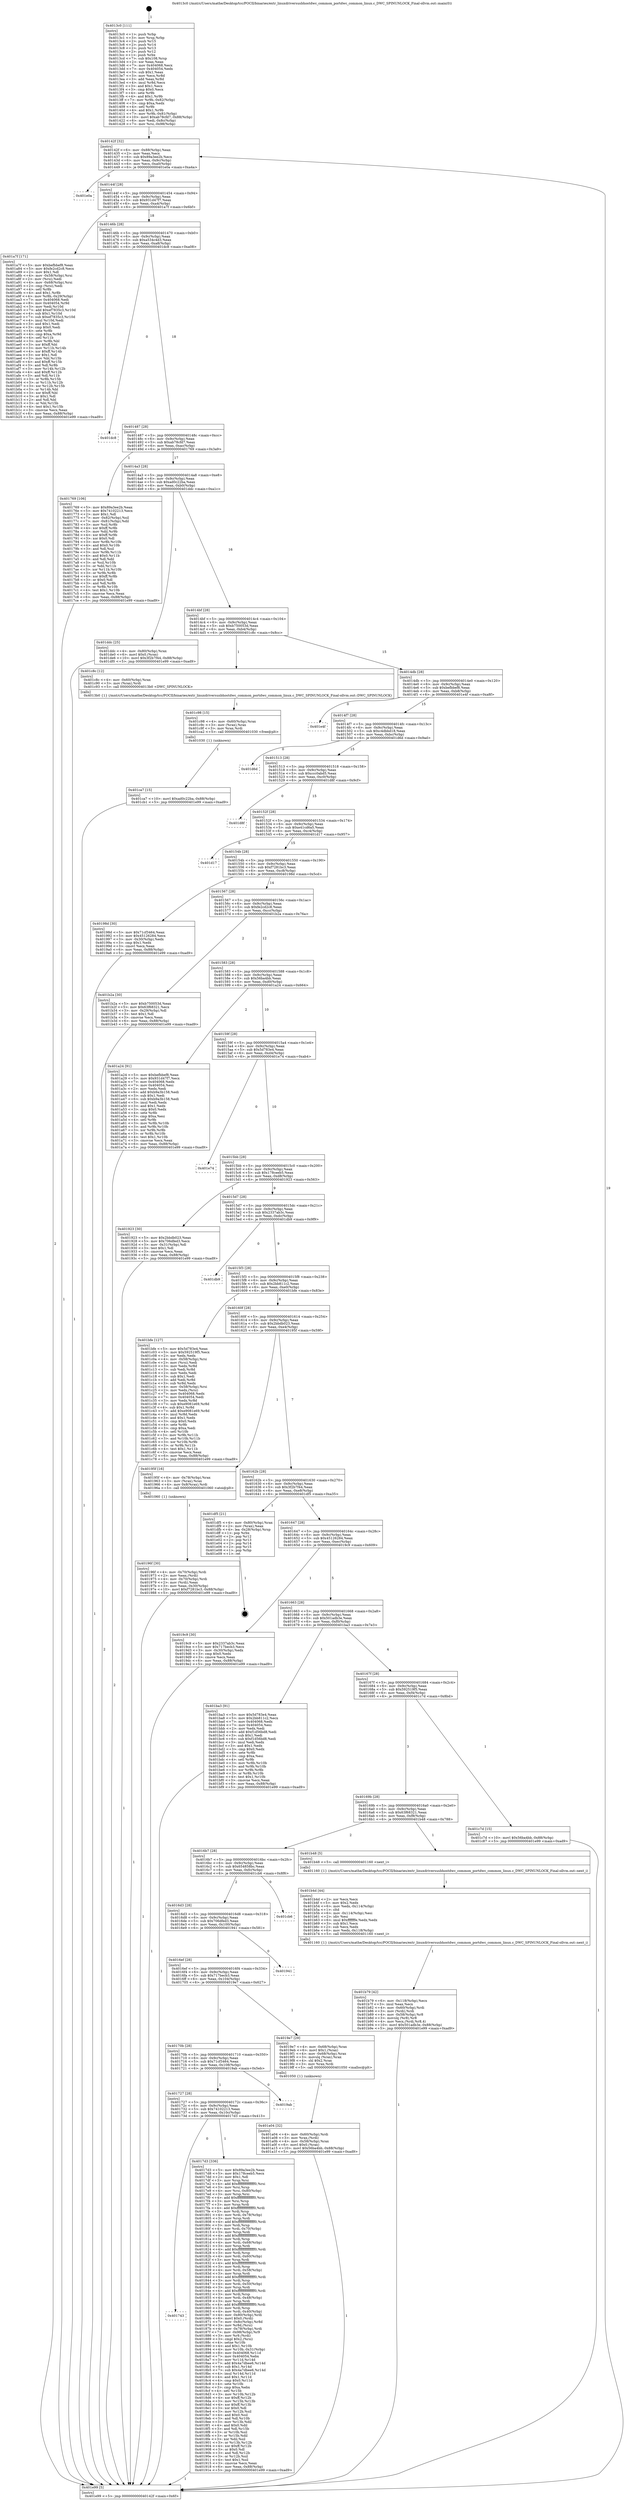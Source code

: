 digraph "0x4013c0" {
  label = "0x4013c0 (/mnt/c/Users/mathe/Desktop/tcc/POCII/binaries/extr_linuxdriversusbhostdwc_common_portdwc_common_linux.c_DWC_SPINUNLOCK_Final-ollvm.out::main(0))"
  labelloc = "t"
  node[shape=record]

  Entry [label="",width=0.3,height=0.3,shape=circle,fillcolor=black,style=filled]
  "0x40142f" [label="{
     0x40142f [32]\l
     | [instrs]\l
     &nbsp;&nbsp;0x40142f \<+6\>: mov -0x88(%rbp),%eax\l
     &nbsp;&nbsp;0x401435 \<+2\>: mov %eax,%ecx\l
     &nbsp;&nbsp;0x401437 \<+6\>: sub $0x89a3ee2b,%ecx\l
     &nbsp;&nbsp;0x40143d \<+6\>: mov %eax,-0x9c(%rbp)\l
     &nbsp;&nbsp;0x401443 \<+6\>: mov %ecx,-0xa0(%rbp)\l
     &nbsp;&nbsp;0x401449 \<+6\>: je 0000000000401e0a \<main+0xa4a\>\l
  }"]
  "0x401e0a" [label="{
     0x401e0a\l
  }", style=dashed]
  "0x40144f" [label="{
     0x40144f [28]\l
     | [instrs]\l
     &nbsp;&nbsp;0x40144f \<+5\>: jmp 0000000000401454 \<main+0x94\>\l
     &nbsp;&nbsp;0x401454 \<+6\>: mov -0x9c(%rbp),%eax\l
     &nbsp;&nbsp;0x40145a \<+5\>: sub $0x931d47f7,%eax\l
     &nbsp;&nbsp;0x40145f \<+6\>: mov %eax,-0xa4(%rbp)\l
     &nbsp;&nbsp;0x401465 \<+6\>: je 0000000000401a7f \<main+0x6bf\>\l
  }"]
  Exit [label="",width=0.3,height=0.3,shape=circle,fillcolor=black,style=filled,peripheries=2]
  "0x401a7f" [label="{
     0x401a7f [171]\l
     | [instrs]\l
     &nbsp;&nbsp;0x401a7f \<+5\>: mov $0xbefbbef8,%eax\l
     &nbsp;&nbsp;0x401a84 \<+5\>: mov $0xfe2cd2c8,%ecx\l
     &nbsp;&nbsp;0x401a89 \<+2\>: mov $0x1,%dl\l
     &nbsp;&nbsp;0x401a8b \<+4\>: mov -0x58(%rbp),%rsi\l
     &nbsp;&nbsp;0x401a8f \<+2\>: mov (%rsi),%edi\l
     &nbsp;&nbsp;0x401a91 \<+4\>: mov -0x68(%rbp),%rsi\l
     &nbsp;&nbsp;0x401a95 \<+2\>: cmp (%rsi),%edi\l
     &nbsp;&nbsp;0x401a97 \<+4\>: setl %r8b\l
     &nbsp;&nbsp;0x401a9b \<+4\>: and $0x1,%r8b\l
     &nbsp;&nbsp;0x401a9f \<+4\>: mov %r8b,-0x29(%rbp)\l
     &nbsp;&nbsp;0x401aa3 \<+7\>: mov 0x404068,%edi\l
     &nbsp;&nbsp;0x401aaa \<+8\>: mov 0x404054,%r9d\l
     &nbsp;&nbsp;0x401ab2 \<+3\>: mov %edi,%r10d\l
     &nbsp;&nbsp;0x401ab5 \<+7\>: add $0xef7835c3,%r10d\l
     &nbsp;&nbsp;0x401abc \<+4\>: sub $0x1,%r10d\l
     &nbsp;&nbsp;0x401ac0 \<+7\>: sub $0xef7835c3,%r10d\l
     &nbsp;&nbsp;0x401ac7 \<+4\>: imul %r10d,%edi\l
     &nbsp;&nbsp;0x401acb \<+3\>: and $0x1,%edi\l
     &nbsp;&nbsp;0x401ace \<+3\>: cmp $0x0,%edi\l
     &nbsp;&nbsp;0x401ad1 \<+4\>: sete %r8b\l
     &nbsp;&nbsp;0x401ad5 \<+4\>: cmp $0xa,%r9d\l
     &nbsp;&nbsp;0x401ad9 \<+4\>: setl %r11b\l
     &nbsp;&nbsp;0x401add \<+3\>: mov %r8b,%bl\l
     &nbsp;&nbsp;0x401ae0 \<+3\>: xor $0xff,%bl\l
     &nbsp;&nbsp;0x401ae3 \<+3\>: mov %r11b,%r14b\l
     &nbsp;&nbsp;0x401ae6 \<+4\>: xor $0xff,%r14b\l
     &nbsp;&nbsp;0x401aea \<+3\>: xor $0x1,%dl\l
     &nbsp;&nbsp;0x401aed \<+3\>: mov %bl,%r15b\l
     &nbsp;&nbsp;0x401af0 \<+4\>: and $0xff,%r15b\l
     &nbsp;&nbsp;0x401af4 \<+3\>: and %dl,%r8b\l
     &nbsp;&nbsp;0x401af7 \<+3\>: mov %r14b,%r12b\l
     &nbsp;&nbsp;0x401afa \<+4\>: and $0xff,%r12b\l
     &nbsp;&nbsp;0x401afe \<+3\>: and %dl,%r11b\l
     &nbsp;&nbsp;0x401b01 \<+3\>: or %r8b,%r15b\l
     &nbsp;&nbsp;0x401b04 \<+3\>: or %r11b,%r12b\l
     &nbsp;&nbsp;0x401b07 \<+3\>: xor %r12b,%r15b\l
     &nbsp;&nbsp;0x401b0a \<+3\>: or %r14b,%bl\l
     &nbsp;&nbsp;0x401b0d \<+3\>: xor $0xff,%bl\l
     &nbsp;&nbsp;0x401b10 \<+3\>: or $0x1,%dl\l
     &nbsp;&nbsp;0x401b13 \<+2\>: and %dl,%bl\l
     &nbsp;&nbsp;0x401b15 \<+3\>: or %bl,%r15b\l
     &nbsp;&nbsp;0x401b18 \<+4\>: test $0x1,%r15b\l
     &nbsp;&nbsp;0x401b1c \<+3\>: cmovne %ecx,%eax\l
     &nbsp;&nbsp;0x401b1f \<+6\>: mov %eax,-0x88(%rbp)\l
     &nbsp;&nbsp;0x401b25 \<+5\>: jmp 0000000000401e99 \<main+0xad9\>\l
  }"]
  "0x40146b" [label="{
     0x40146b [28]\l
     | [instrs]\l
     &nbsp;&nbsp;0x40146b \<+5\>: jmp 0000000000401470 \<main+0xb0\>\l
     &nbsp;&nbsp;0x401470 \<+6\>: mov -0x9c(%rbp),%eax\l
     &nbsp;&nbsp;0x401476 \<+5\>: sub $0xa534c4d3,%eax\l
     &nbsp;&nbsp;0x40147b \<+6\>: mov %eax,-0xa8(%rbp)\l
     &nbsp;&nbsp;0x401481 \<+6\>: je 0000000000401dc8 \<main+0xa08\>\l
  }"]
  "0x401ca7" [label="{
     0x401ca7 [15]\l
     | [instrs]\l
     &nbsp;&nbsp;0x401ca7 \<+10\>: movl $0xad0c22ba,-0x88(%rbp)\l
     &nbsp;&nbsp;0x401cb1 \<+5\>: jmp 0000000000401e99 \<main+0xad9\>\l
  }"]
  "0x401dc8" [label="{
     0x401dc8\l
  }", style=dashed]
  "0x401487" [label="{
     0x401487 [28]\l
     | [instrs]\l
     &nbsp;&nbsp;0x401487 \<+5\>: jmp 000000000040148c \<main+0xcc\>\l
     &nbsp;&nbsp;0x40148c \<+6\>: mov -0x9c(%rbp),%eax\l
     &nbsp;&nbsp;0x401492 \<+5\>: sub $0xab78cfd7,%eax\l
     &nbsp;&nbsp;0x401497 \<+6\>: mov %eax,-0xac(%rbp)\l
     &nbsp;&nbsp;0x40149d \<+6\>: je 0000000000401769 \<main+0x3a9\>\l
  }"]
  "0x401c98" [label="{
     0x401c98 [15]\l
     | [instrs]\l
     &nbsp;&nbsp;0x401c98 \<+4\>: mov -0x60(%rbp),%rax\l
     &nbsp;&nbsp;0x401c9c \<+3\>: mov (%rax),%rax\l
     &nbsp;&nbsp;0x401c9f \<+3\>: mov %rax,%rdi\l
     &nbsp;&nbsp;0x401ca2 \<+5\>: call 0000000000401030 \<free@plt\>\l
     | [calls]\l
     &nbsp;&nbsp;0x401030 \{1\} (unknown)\l
  }"]
  "0x401769" [label="{
     0x401769 [106]\l
     | [instrs]\l
     &nbsp;&nbsp;0x401769 \<+5\>: mov $0x89a3ee2b,%eax\l
     &nbsp;&nbsp;0x40176e \<+5\>: mov $0x74102213,%ecx\l
     &nbsp;&nbsp;0x401773 \<+2\>: mov $0x1,%dl\l
     &nbsp;&nbsp;0x401775 \<+7\>: mov -0x82(%rbp),%sil\l
     &nbsp;&nbsp;0x40177c \<+7\>: mov -0x81(%rbp),%dil\l
     &nbsp;&nbsp;0x401783 \<+3\>: mov %sil,%r8b\l
     &nbsp;&nbsp;0x401786 \<+4\>: xor $0xff,%r8b\l
     &nbsp;&nbsp;0x40178a \<+3\>: mov %dil,%r9b\l
     &nbsp;&nbsp;0x40178d \<+4\>: xor $0xff,%r9b\l
     &nbsp;&nbsp;0x401791 \<+3\>: xor $0x0,%dl\l
     &nbsp;&nbsp;0x401794 \<+3\>: mov %r8b,%r10b\l
     &nbsp;&nbsp;0x401797 \<+4\>: and $0x0,%r10b\l
     &nbsp;&nbsp;0x40179b \<+3\>: and %dl,%sil\l
     &nbsp;&nbsp;0x40179e \<+3\>: mov %r9b,%r11b\l
     &nbsp;&nbsp;0x4017a1 \<+4\>: and $0x0,%r11b\l
     &nbsp;&nbsp;0x4017a5 \<+3\>: and %dl,%dil\l
     &nbsp;&nbsp;0x4017a8 \<+3\>: or %sil,%r10b\l
     &nbsp;&nbsp;0x4017ab \<+3\>: or %dil,%r11b\l
     &nbsp;&nbsp;0x4017ae \<+3\>: xor %r11b,%r10b\l
     &nbsp;&nbsp;0x4017b1 \<+3\>: or %r9b,%r8b\l
     &nbsp;&nbsp;0x4017b4 \<+4\>: xor $0xff,%r8b\l
     &nbsp;&nbsp;0x4017b8 \<+3\>: or $0x0,%dl\l
     &nbsp;&nbsp;0x4017bb \<+3\>: and %dl,%r8b\l
     &nbsp;&nbsp;0x4017be \<+3\>: or %r8b,%r10b\l
     &nbsp;&nbsp;0x4017c1 \<+4\>: test $0x1,%r10b\l
     &nbsp;&nbsp;0x4017c5 \<+3\>: cmovne %ecx,%eax\l
     &nbsp;&nbsp;0x4017c8 \<+6\>: mov %eax,-0x88(%rbp)\l
     &nbsp;&nbsp;0x4017ce \<+5\>: jmp 0000000000401e99 \<main+0xad9\>\l
  }"]
  "0x4014a3" [label="{
     0x4014a3 [28]\l
     | [instrs]\l
     &nbsp;&nbsp;0x4014a3 \<+5\>: jmp 00000000004014a8 \<main+0xe8\>\l
     &nbsp;&nbsp;0x4014a8 \<+6\>: mov -0x9c(%rbp),%eax\l
     &nbsp;&nbsp;0x4014ae \<+5\>: sub $0xad0c22ba,%eax\l
     &nbsp;&nbsp;0x4014b3 \<+6\>: mov %eax,-0xb0(%rbp)\l
     &nbsp;&nbsp;0x4014b9 \<+6\>: je 0000000000401ddc \<main+0xa1c\>\l
  }"]
  "0x401e99" [label="{
     0x401e99 [5]\l
     | [instrs]\l
     &nbsp;&nbsp;0x401e99 \<+5\>: jmp 000000000040142f \<main+0x6f\>\l
  }"]
  "0x4013c0" [label="{
     0x4013c0 [111]\l
     | [instrs]\l
     &nbsp;&nbsp;0x4013c0 \<+1\>: push %rbp\l
     &nbsp;&nbsp;0x4013c1 \<+3\>: mov %rsp,%rbp\l
     &nbsp;&nbsp;0x4013c4 \<+2\>: push %r15\l
     &nbsp;&nbsp;0x4013c6 \<+2\>: push %r14\l
     &nbsp;&nbsp;0x4013c8 \<+2\>: push %r13\l
     &nbsp;&nbsp;0x4013ca \<+2\>: push %r12\l
     &nbsp;&nbsp;0x4013cc \<+1\>: push %rbx\l
     &nbsp;&nbsp;0x4013cd \<+7\>: sub $0x108,%rsp\l
     &nbsp;&nbsp;0x4013d4 \<+2\>: xor %eax,%eax\l
     &nbsp;&nbsp;0x4013d6 \<+7\>: mov 0x404068,%ecx\l
     &nbsp;&nbsp;0x4013dd \<+7\>: mov 0x404054,%edx\l
     &nbsp;&nbsp;0x4013e4 \<+3\>: sub $0x1,%eax\l
     &nbsp;&nbsp;0x4013e7 \<+3\>: mov %ecx,%r8d\l
     &nbsp;&nbsp;0x4013ea \<+3\>: add %eax,%r8d\l
     &nbsp;&nbsp;0x4013ed \<+4\>: imul %r8d,%ecx\l
     &nbsp;&nbsp;0x4013f1 \<+3\>: and $0x1,%ecx\l
     &nbsp;&nbsp;0x4013f4 \<+3\>: cmp $0x0,%ecx\l
     &nbsp;&nbsp;0x4013f7 \<+4\>: sete %r9b\l
     &nbsp;&nbsp;0x4013fb \<+4\>: and $0x1,%r9b\l
     &nbsp;&nbsp;0x4013ff \<+7\>: mov %r9b,-0x82(%rbp)\l
     &nbsp;&nbsp;0x401406 \<+3\>: cmp $0xa,%edx\l
     &nbsp;&nbsp;0x401409 \<+4\>: setl %r9b\l
     &nbsp;&nbsp;0x40140d \<+4\>: and $0x1,%r9b\l
     &nbsp;&nbsp;0x401411 \<+7\>: mov %r9b,-0x81(%rbp)\l
     &nbsp;&nbsp;0x401418 \<+10\>: movl $0xab78cfd7,-0x88(%rbp)\l
     &nbsp;&nbsp;0x401422 \<+6\>: mov %edi,-0x8c(%rbp)\l
     &nbsp;&nbsp;0x401428 \<+7\>: mov %rsi,-0x98(%rbp)\l
  }"]
  "0x401b79" [label="{
     0x401b79 [42]\l
     | [instrs]\l
     &nbsp;&nbsp;0x401b79 \<+6\>: mov -0x118(%rbp),%ecx\l
     &nbsp;&nbsp;0x401b7f \<+3\>: imul %eax,%ecx\l
     &nbsp;&nbsp;0x401b82 \<+4\>: mov -0x60(%rbp),%rdi\l
     &nbsp;&nbsp;0x401b86 \<+3\>: mov (%rdi),%rdi\l
     &nbsp;&nbsp;0x401b89 \<+4\>: mov -0x58(%rbp),%r8\l
     &nbsp;&nbsp;0x401b8d \<+3\>: movslq (%r8),%r8\l
     &nbsp;&nbsp;0x401b90 \<+4\>: mov %ecx,(%rdi,%r8,4)\l
     &nbsp;&nbsp;0x401b94 \<+10\>: movl $0x501adb3e,-0x88(%rbp)\l
     &nbsp;&nbsp;0x401b9e \<+5\>: jmp 0000000000401e99 \<main+0xad9\>\l
  }"]
  "0x401ddc" [label="{
     0x401ddc [25]\l
     | [instrs]\l
     &nbsp;&nbsp;0x401ddc \<+4\>: mov -0x80(%rbp),%rax\l
     &nbsp;&nbsp;0x401de0 \<+6\>: movl $0x0,(%rax)\l
     &nbsp;&nbsp;0x401de6 \<+10\>: movl $0x3f2b7f44,-0x88(%rbp)\l
     &nbsp;&nbsp;0x401df0 \<+5\>: jmp 0000000000401e99 \<main+0xad9\>\l
  }"]
  "0x4014bf" [label="{
     0x4014bf [28]\l
     | [instrs]\l
     &nbsp;&nbsp;0x4014bf \<+5\>: jmp 00000000004014c4 \<main+0x104\>\l
     &nbsp;&nbsp;0x4014c4 \<+6\>: mov -0x9c(%rbp),%eax\l
     &nbsp;&nbsp;0x4014ca \<+5\>: sub $0xb750053d,%eax\l
     &nbsp;&nbsp;0x4014cf \<+6\>: mov %eax,-0xb4(%rbp)\l
     &nbsp;&nbsp;0x4014d5 \<+6\>: je 0000000000401c8c \<main+0x8cc\>\l
  }"]
  "0x401b4d" [label="{
     0x401b4d [44]\l
     | [instrs]\l
     &nbsp;&nbsp;0x401b4d \<+2\>: xor %ecx,%ecx\l
     &nbsp;&nbsp;0x401b4f \<+5\>: mov $0x2,%edx\l
     &nbsp;&nbsp;0x401b54 \<+6\>: mov %edx,-0x114(%rbp)\l
     &nbsp;&nbsp;0x401b5a \<+1\>: cltd\l
     &nbsp;&nbsp;0x401b5b \<+6\>: mov -0x114(%rbp),%esi\l
     &nbsp;&nbsp;0x401b61 \<+2\>: idiv %esi\l
     &nbsp;&nbsp;0x401b63 \<+6\>: imul $0xfffffffe,%edx,%edx\l
     &nbsp;&nbsp;0x401b69 \<+3\>: sub $0x1,%ecx\l
     &nbsp;&nbsp;0x401b6c \<+2\>: sub %ecx,%edx\l
     &nbsp;&nbsp;0x401b6e \<+6\>: mov %edx,-0x118(%rbp)\l
     &nbsp;&nbsp;0x401b74 \<+5\>: call 0000000000401160 \<next_i\>\l
     | [calls]\l
     &nbsp;&nbsp;0x401160 \{1\} (/mnt/c/Users/mathe/Desktop/tcc/POCII/binaries/extr_linuxdriversusbhostdwc_common_portdwc_common_linux.c_DWC_SPINUNLOCK_Final-ollvm.out::next_i)\l
  }"]
  "0x401c8c" [label="{
     0x401c8c [12]\l
     | [instrs]\l
     &nbsp;&nbsp;0x401c8c \<+4\>: mov -0x60(%rbp),%rax\l
     &nbsp;&nbsp;0x401c90 \<+3\>: mov (%rax),%rdi\l
     &nbsp;&nbsp;0x401c93 \<+5\>: call 00000000004013b0 \<DWC_SPINUNLOCK\>\l
     | [calls]\l
     &nbsp;&nbsp;0x4013b0 \{1\} (/mnt/c/Users/mathe/Desktop/tcc/POCII/binaries/extr_linuxdriversusbhostdwc_common_portdwc_common_linux.c_DWC_SPINUNLOCK_Final-ollvm.out::DWC_SPINUNLOCK)\l
  }"]
  "0x4014db" [label="{
     0x4014db [28]\l
     | [instrs]\l
     &nbsp;&nbsp;0x4014db \<+5\>: jmp 00000000004014e0 \<main+0x120\>\l
     &nbsp;&nbsp;0x4014e0 \<+6\>: mov -0x9c(%rbp),%eax\l
     &nbsp;&nbsp;0x4014e6 \<+5\>: sub $0xbefbbef8,%eax\l
     &nbsp;&nbsp;0x4014eb \<+6\>: mov %eax,-0xb8(%rbp)\l
     &nbsp;&nbsp;0x4014f1 \<+6\>: je 0000000000401e4f \<main+0xa8f\>\l
  }"]
  "0x401a04" [label="{
     0x401a04 [32]\l
     | [instrs]\l
     &nbsp;&nbsp;0x401a04 \<+4\>: mov -0x60(%rbp),%rdi\l
     &nbsp;&nbsp;0x401a08 \<+3\>: mov %rax,(%rdi)\l
     &nbsp;&nbsp;0x401a0b \<+4\>: mov -0x58(%rbp),%rax\l
     &nbsp;&nbsp;0x401a0f \<+6\>: movl $0x0,(%rax)\l
     &nbsp;&nbsp;0x401a15 \<+10\>: movl $0x56ba4bb,-0x88(%rbp)\l
     &nbsp;&nbsp;0x401a1f \<+5\>: jmp 0000000000401e99 \<main+0xad9\>\l
  }"]
  "0x401e4f" [label="{
     0x401e4f\l
  }", style=dashed]
  "0x4014f7" [label="{
     0x4014f7 [28]\l
     | [instrs]\l
     &nbsp;&nbsp;0x4014f7 \<+5\>: jmp 00000000004014fc \<main+0x13c\>\l
     &nbsp;&nbsp;0x4014fc \<+6\>: mov -0x9c(%rbp),%eax\l
     &nbsp;&nbsp;0x401502 \<+5\>: sub $0xc4dbbd18,%eax\l
     &nbsp;&nbsp;0x401507 \<+6\>: mov %eax,-0xbc(%rbp)\l
     &nbsp;&nbsp;0x40150d \<+6\>: je 0000000000401d6d \<main+0x9ad\>\l
  }"]
  "0x40196f" [label="{
     0x40196f [30]\l
     | [instrs]\l
     &nbsp;&nbsp;0x40196f \<+4\>: mov -0x70(%rbp),%rdi\l
     &nbsp;&nbsp;0x401973 \<+2\>: mov %eax,(%rdi)\l
     &nbsp;&nbsp;0x401975 \<+4\>: mov -0x70(%rbp),%rdi\l
     &nbsp;&nbsp;0x401979 \<+2\>: mov (%rdi),%eax\l
     &nbsp;&nbsp;0x40197b \<+3\>: mov %eax,-0x30(%rbp)\l
     &nbsp;&nbsp;0x40197e \<+10\>: movl $0xf7281bc3,-0x88(%rbp)\l
     &nbsp;&nbsp;0x401988 \<+5\>: jmp 0000000000401e99 \<main+0xad9\>\l
  }"]
  "0x401d6d" [label="{
     0x401d6d\l
  }", style=dashed]
  "0x401513" [label="{
     0x401513 [28]\l
     | [instrs]\l
     &nbsp;&nbsp;0x401513 \<+5\>: jmp 0000000000401518 \<main+0x158\>\l
     &nbsp;&nbsp;0x401518 \<+6\>: mov -0x9c(%rbp),%eax\l
     &nbsp;&nbsp;0x40151e \<+5\>: sub $0xccc0abd5,%eax\l
     &nbsp;&nbsp;0x401523 \<+6\>: mov %eax,-0xc0(%rbp)\l
     &nbsp;&nbsp;0x401529 \<+6\>: je 0000000000401d8f \<main+0x9cf\>\l
  }"]
  "0x401743" [label="{
     0x401743\l
  }", style=dashed]
  "0x401d8f" [label="{
     0x401d8f\l
  }", style=dashed]
  "0x40152f" [label="{
     0x40152f [28]\l
     | [instrs]\l
     &nbsp;&nbsp;0x40152f \<+5\>: jmp 0000000000401534 \<main+0x174\>\l
     &nbsp;&nbsp;0x401534 \<+6\>: mov -0x9c(%rbp),%eax\l
     &nbsp;&nbsp;0x40153a \<+5\>: sub $0xe41cd6a5,%eax\l
     &nbsp;&nbsp;0x40153f \<+6\>: mov %eax,-0xc4(%rbp)\l
     &nbsp;&nbsp;0x401545 \<+6\>: je 0000000000401d17 \<main+0x957\>\l
  }"]
  "0x4017d3" [label="{
     0x4017d3 [336]\l
     | [instrs]\l
     &nbsp;&nbsp;0x4017d3 \<+5\>: mov $0x89a3ee2b,%eax\l
     &nbsp;&nbsp;0x4017d8 \<+5\>: mov $0x178ceeb5,%ecx\l
     &nbsp;&nbsp;0x4017dd \<+2\>: mov $0x1,%dl\l
     &nbsp;&nbsp;0x4017df \<+3\>: mov %rsp,%rsi\l
     &nbsp;&nbsp;0x4017e2 \<+4\>: add $0xfffffffffffffff0,%rsi\l
     &nbsp;&nbsp;0x4017e6 \<+3\>: mov %rsi,%rsp\l
     &nbsp;&nbsp;0x4017e9 \<+4\>: mov %rsi,-0x80(%rbp)\l
     &nbsp;&nbsp;0x4017ed \<+3\>: mov %rsp,%rsi\l
     &nbsp;&nbsp;0x4017f0 \<+4\>: add $0xfffffffffffffff0,%rsi\l
     &nbsp;&nbsp;0x4017f4 \<+3\>: mov %rsi,%rsp\l
     &nbsp;&nbsp;0x4017f7 \<+3\>: mov %rsp,%rdi\l
     &nbsp;&nbsp;0x4017fa \<+4\>: add $0xfffffffffffffff0,%rdi\l
     &nbsp;&nbsp;0x4017fe \<+3\>: mov %rdi,%rsp\l
     &nbsp;&nbsp;0x401801 \<+4\>: mov %rdi,-0x78(%rbp)\l
     &nbsp;&nbsp;0x401805 \<+3\>: mov %rsp,%rdi\l
     &nbsp;&nbsp;0x401808 \<+4\>: add $0xfffffffffffffff0,%rdi\l
     &nbsp;&nbsp;0x40180c \<+3\>: mov %rdi,%rsp\l
     &nbsp;&nbsp;0x40180f \<+4\>: mov %rdi,-0x70(%rbp)\l
     &nbsp;&nbsp;0x401813 \<+3\>: mov %rsp,%rdi\l
     &nbsp;&nbsp;0x401816 \<+4\>: add $0xfffffffffffffff0,%rdi\l
     &nbsp;&nbsp;0x40181a \<+3\>: mov %rdi,%rsp\l
     &nbsp;&nbsp;0x40181d \<+4\>: mov %rdi,-0x68(%rbp)\l
     &nbsp;&nbsp;0x401821 \<+3\>: mov %rsp,%rdi\l
     &nbsp;&nbsp;0x401824 \<+4\>: add $0xfffffffffffffff0,%rdi\l
     &nbsp;&nbsp;0x401828 \<+3\>: mov %rdi,%rsp\l
     &nbsp;&nbsp;0x40182b \<+4\>: mov %rdi,-0x60(%rbp)\l
     &nbsp;&nbsp;0x40182f \<+3\>: mov %rsp,%rdi\l
     &nbsp;&nbsp;0x401832 \<+4\>: add $0xfffffffffffffff0,%rdi\l
     &nbsp;&nbsp;0x401836 \<+3\>: mov %rdi,%rsp\l
     &nbsp;&nbsp;0x401839 \<+4\>: mov %rdi,-0x58(%rbp)\l
     &nbsp;&nbsp;0x40183d \<+3\>: mov %rsp,%rdi\l
     &nbsp;&nbsp;0x401840 \<+4\>: add $0xfffffffffffffff0,%rdi\l
     &nbsp;&nbsp;0x401844 \<+3\>: mov %rdi,%rsp\l
     &nbsp;&nbsp;0x401847 \<+4\>: mov %rdi,-0x50(%rbp)\l
     &nbsp;&nbsp;0x40184b \<+3\>: mov %rsp,%rdi\l
     &nbsp;&nbsp;0x40184e \<+4\>: add $0xfffffffffffffff0,%rdi\l
     &nbsp;&nbsp;0x401852 \<+3\>: mov %rdi,%rsp\l
     &nbsp;&nbsp;0x401855 \<+4\>: mov %rdi,-0x48(%rbp)\l
     &nbsp;&nbsp;0x401859 \<+3\>: mov %rsp,%rdi\l
     &nbsp;&nbsp;0x40185c \<+4\>: add $0xfffffffffffffff0,%rdi\l
     &nbsp;&nbsp;0x401860 \<+3\>: mov %rdi,%rsp\l
     &nbsp;&nbsp;0x401863 \<+4\>: mov %rdi,-0x40(%rbp)\l
     &nbsp;&nbsp;0x401867 \<+4\>: mov -0x80(%rbp),%rdi\l
     &nbsp;&nbsp;0x40186b \<+6\>: movl $0x0,(%rdi)\l
     &nbsp;&nbsp;0x401871 \<+7\>: mov -0x8c(%rbp),%r8d\l
     &nbsp;&nbsp;0x401878 \<+3\>: mov %r8d,(%rsi)\l
     &nbsp;&nbsp;0x40187b \<+4\>: mov -0x78(%rbp),%rdi\l
     &nbsp;&nbsp;0x40187f \<+7\>: mov -0x98(%rbp),%r9\l
     &nbsp;&nbsp;0x401886 \<+3\>: mov %r9,(%rdi)\l
     &nbsp;&nbsp;0x401889 \<+3\>: cmpl $0x2,(%rsi)\l
     &nbsp;&nbsp;0x40188c \<+4\>: setne %r10b\l
     &nbsp;&nbsp;0x401890 \<+4\>: and $0x1,%r10b\l
     &nbsp;&nbsp;0x401894 \<+4\>: mov %r10b,-0x31(%rbp)\l
     &nbsp;&nbsp;0x401898 \<+8\>: mov 0x404068,%r11d\l
     &nbsp;&nbsp;0x4018a0 \<+7\>: mov 0x404054,%ebx\l
     &nbsp;&nbsp;0x4018a7 \<+3\>: mov %r11d,%r14d\l
     &nbsp;&nbsp;0x4018aa \<+7\>: add $0x4a7dbee6,%r14d\l
     &nbsp;&nbsp;0x4018b1 \<+4\>: sub $0x1,%r14d\l
     &nbsp;&nbsp;0x4018b5 \<+7\>: sub $0x4a7dbee6,%r14d\l
     &nbsp;&nbsp;0x4018bc \<+4\>: imul %r14d,%r11d\l
     &nbsp;&nbsp;0x4018c0 \<+4\>: and $0x1,%r11d\l
     &nbsp;&nbsp;0x4018c4 \<+4\>: cmp $0x0,%r11d\l
     &nbsp;&nbsp;0x4018c8 \<+4\>: sete %r10b\l
     &nbsp;&nbsp;0x4018cc \<+3\>: cmp $0xa,%ebx\l
     &nbsp;&nbsp;0x4018cf \<+4\>: setl %r15b\l
     &nbsp;&nbsp;0x4018d3 \<+3\>: mov %r10b,%r12b\l
     &nbsp;&nbsp;0x4018d6 \<+4\>: xor $0xff,%r12b\l
     &nbsp;&nbsp;0x4018da \<+3\>: mov %r15b,%r13b\l
     &nbsp;&nbsp;0x4018dd \<+4\>: xor $0xff,%r13b\l
     &nbsp;&nbsp;0x4018e1 \<+3\>: xor $0x0,%dl\l
     &nbsp;&nbsp;0x4018e4 \<+3\>: mov %r12b,%sil\l
     &nbsp;&nbsp;0x4018e7 \<+4\>: and $0x0,%sil\l
     &nbsp;&nbsp;0x4018eb \<+3\>: and %dl,%r10b\l
     &nbsp;&nbsp;0x4018ee \<+3\>: mov %r13b,%dil\l
     &nbsp;&nbsp;0x4018f1 \<+4\>: and $0x0,%dil\l
     &nbsp;&nbsp;0x4018f5 \<+3\>: and %dl,%r15b\l
     &nbsp;&nbsp;0x4018f8 \<+3\>: or %r10b,%sil\l
     &nbsp;&nbsp;0x4018fb \<+3\>: or %r15b,%dil\l
     &nbsp;&nbsp;0x4018fe \<+3\>: xor %dil,%sil\l
     &nbsp;&nbsp;0x401901 \<+3\>: or %r13b,%r12b\l
     &nbsp;&nbsp;0x401904 \<+4\>: xor $0xff,%r12b\l
     &nbsp;&nbsp;0x401908 \<+3\>: or $0x0,%dl\l
     &nbsp;&nbsp;0x40190b \<+3\>: and %dl,%r12b\l
     &nbsp;&nbsp;0x40190e \<+3\>: or %r12b,%sil\l
     &nbsp;&nbsp;0x401911 \<+4\>: test $0x1,%sil\l
     &nbsp;&nbsp;0x401915 \<+3\>: cmovne %ecx,%eax\l
     &nbsp;&nbsp;0x401918 \<+6\>: mov %eax,-0x88(%rbp)\l
     &nbsp;&nbsp;0x40191e \<+5\>: jmp 0000000000401e99 \<main+0xad9\>\l
  }"]
  "0x401d17" [label="{
     0x401d17\l
  }", style=dashed]
  "0x40154b" [label="{
     0x40154b [28]\l
     | [instrs]\l
     &nbsp;&nbsp;0x40154b \<+5\>: jmp 0000000000401550 \<main+0x190\>\l
     &nbsp;&nbsp;0x401550 \<+6\>: mov -0x9c(%rbp),%eax\l
     &nbsp;&nbsp;0x401556 \<+5\>: sub $0xf7281bc3,%eax\l
     &nbsp;&nbsp;0x40155b \<+6\>: mov %eax,-0xc8(%rbp)\l
     &nbsp;&nbsp;0x401561 \<+6\>: je 000000000040198d \<main+0x5cd\>\l
  }"]
  "0x401727" [label="{
     0x401727 [28]\l
     | [instrs]\l
     &nbsp;&nbsp;0x401727 \<+5\>: jmp 000000000040172c \<main+0x36c\>\l
     &nbsp;&nbsp;0x40172c \<+6\>: mov -0x9c(%rbp),%eax\l
     &nbsp;&nbsp;0x401732 \<+5\>: sub $0x74102213,%eax\l
     &nbsp;&nbsp;0x401737 \<+6\>: mov %eax,-0x10c(%rbp)\l
     &nbsp;&nbsp;0x40173d \<+6\>: je 00000000004017d3 \<main+0x413\>\l
  }"]
  "0x40198d" [label="{
     0x40198d [30]\l
     | [instrs]\l
     &nbsp;&nbsp;0x40198d \<+5\>: mov $0x71cf3464,%eax\l
     &nbsp;&nbsp;0x401992 \<+5\>: mov $0x45126284,%ecx\l
     &nbsp;&nbsp;0x401997 \<+3\>: mov -0x30(%rbp),%edx\l
     &nbsp;&nbsp;0x40199a \<+3\>: cmp $0x1,%edx\l
     &nbsp;&nbsp;0x40199d \<+3\>: cmovl %ecx,%eax\l
     &nbsp;&nbsp;0x4019a0 \<+6\>: mov %eax,-0x88(%rbp)\l
     &nbsp;&nbsp;0x4019a6 \<+5\>: jmp 0000000000401e99 \<main+0xad9\>\l
  }"]
  "0x401567" [label="{
     0x401567 [28]\l
     | [instrs]\l
     &nbsp;&nbsp;0x401567 \<+5\>: jmp 000000000040156c \<main+0x1ac\>\l
     &nbsp;&nbsp;0x40156c \<+6\>: mov -0x9c(%rbp),%eax\l
     &nbsp;&nbsp;0x401572 \<+5\>: sub $0xfe2cd2c8,%eax\l
     &nbsp;&nbsp;0x401577 \<+6\>: mov %eax,-0xcc(%rbp)\l
     &nbsp;&nbsp;0x40157d \<+6\>: je 0000000000401b2a \<main+0x76a\>\l
  }"]
  "0x4019ab" [label="{
     0x4019ab\l
  }", style=dashed]
  "0x401b2a" [label="{
     0x401b2a [30]\l
     | [instrs]\l
     &nbsp;&nbsp;0x401b2a \<+5\>: mov $0xb750053d,%eax\l
     &nbsp;&nbsp;0x401b2f \<+5\>: mov $0x63f68321,%ecx\l
     &nbsp;&nbsp;0x401b34 \<+3\>: mov -0x29(%rbp),%dl\l
     &nbsp;&nbsp;0x401b37 \<+3\>: test $0x1,%dl\l
     &nbsp;&nbsp;0x401b3a \<+3\>: cmovne %ecx,%eax\l
     &nbsp;&nbsp;0x401b3d \<+6\>: mov %eax,-0x88(%rbp)\l
     &nbsp;&nbsp;0x401b43 \<+5\>: jmp 0000000000401e99 \<main+0xad9\>\l
  }"]
  "0x401583" [label="{
     0x401583 [28]\l
     | [instrs]\l
     &nbsp;&nbsp;0x401583 \<+5\>: jmp 0000000000401588 \<main+0x1c8\>\l
     &nbsp;&nbsp;0x401588 \<+6\>: mov -0x9c(%rbp),%eax\l
     &nbsp;&nbsp;0x40158e \<+5\>: sub $0x56ba4bb,%eax\l
     &nbsp;&nbsp;0x401593 \<+6\>: mov %eax,-0xd0(%rbp)\l
     &nbsp;&nbsp;0x401599 \<+6\>: je 0000000000401a24 \<main+0x664\>\l
  }"]
  "0x40170b" [label="{
     0x40170b [28]\l
     | [instrs]\l
     &nbsp;&nbsp;0x40170b \<+5\>: jmp 0000000000401710 \<main+0x350\>\l
     &nbsp;&nbsp;0x401710 \<+6\>: mov -0x9c(%rbp),%eax\l
     &nbsp;&nbsp;0x401716 \<+5\>: sub $0x71cf3464,%eax\l
     &nbsp;&nbsp;0x40171b \<+6\>: mov %eax,-0x108(%rbp)\l
     &nbsp;&nbsp;0x401721 \<+6\>: je 00000000004019ab \<main+0x5eb\>\l
  }"]
  "0x401a24" [label="{
     0x401a24 [91]\l
     | [instrs]\l
     &nbsp;&nbsp;0x401a24 \<+5\>: mov $0xbefbbef8,%eax\l
     &nbsp;&nbsp;0x401a29 \<+5\>: mov $0x931d47f7,%ecx\l
     &nbsp;&nbsp;0x401a2e \<+7\>: mov 0x404068,%edx\l
     &nbsp;&nbsp;0x401a35 \<+7\>: mov 0x404054,%esi\l
     &nbsp;&nbsp;0x401a3c \<+2\>: mov %edx,%edi\l
     &nbsp;&nbsp;0x401a3e \<+6\>: add $0xb9a3b158,%edi\l
     &nbsp;&nbsp;0x401a44 \<+3\>: sub $0x1,%edi\l
     &nbsp;&nbsp;0x401a47 \<+6\>: sub $0xb9a3b158,%edi\l
     &nbsp;&nbsp;0x401a4d \<+3\>: imul %edi,%edx\l
     &nbsp;&nbsp;0x401a50 \<+3\>: and $0x1,%edx\l
     &nbsp;&nbsp;0x401a53 \<+3\>: cmp $0x0,%edx\l
     &nbsp;&nbsp;0x401a56 \<+4\>: sete %r8b\l
     &nbsp;&nbsp;0x401a5a \<+3\>: cmp $0xa,%esi\l
     &nbsp;&nbsp;0x401a5d \<+4\>: setl %r9b\l
     &nbsp;&nbsp;0x401a61 \<+3\>: mov %r8b,%r10b\l
     &nbsp;&nbsp;0x401a64 \<+3\>: and %r9b,%r10b\l
     &nbsp;&nbsp;0x401a67 \<+3\>: xor %r9b,%r8b\l
     &nbsp;&nbsp;0x401a6a \<+3\>: or %r8b,%r10b\l
     &nbsp;&nbsp;0x401a6d \<+4\>: test $0x1,%r10b\l
     &nbsp;&nbsp;0x401a71 \<+3\>: cmovne %ecx,%eax\l
     &nbsp;&nbsp;0x401a74 \<+6\>: mov %eax,-0x88(%rbp)\l
     &nbsp;&nbsp;0x401a7a \<+5\>: jmp 0000000000401e99 \<main+0xad9\>\l
  }"]
  "0x40159f" [label="{
     0x40159f [28]\l
     | [instrs]\l
     &nbsp;&nbsp;0x40159f \<+5\>: jmp 00000000004015a4 \<main+0x1e4\>\l
     &nbsp;&nbsp;0x4015a4 \<+6\>: mov -0x9c(%rbp),%eax\l
     &nbsp;&nbsp;0x4015aa \<+5\>: sub $0x5d783e4,%eax\l
     &nbsp;&nbsp;0x4015af \<+6\>: mov %eax,-0xd4(%rbp)\l
     &nbsp;&nbsp;0x4015b5 \<+6\>: je 0000000000401e74 \<main+0xab4\>\l
  }"]
  "0x4019e7" [label="{
     0x4019e7 [29]\l
     | [instrs]\l
     &nbsp;&nbsp;0x4019e7 \<+4\>: mov -0x68(%rbp),%rax\l
     &nbsp;&nbsp;0x4019eb \<+6\>: movl $0x1,(%rax)\l
     &nbsp;&nbsp;0x4019f1 \<+4\>: mov -0x68(%rbp),%rax\l
     &nbsp;&nbsp;0x4019f5 \<+3\>: movslq (%rax),%rax\l
     &nbsp;&nbsp;0x4019f8 \<+4\>: shl $0x2,%rax\l
     &nbsp;&nbsp;0x4019fc \<+3\>: mov %rax,%rdi\l
     &nbsp;&nbsp;0x4019ff \<+5\>: call 0000000000401050 \<malloc@plt\>\l
     | [calls]\l
     &nbsp;&nbsp;0x401050 \{1\} (unknown)\l
  }"]
  "0x401e74" [label="{
     0x401e74\l
  }", style=dashed]
  "0x4015bb" [label="{
     0x4015bb [28]\l
     | [instrs]\l
     &nbsp;&nbsp;0x4015bb \<+5\>: jmp 00000000004015c0 \<main+0x200\>\l
     &nbsp;&nbsp;0x4015c0 \<+6\>: mov -0x9c(%rbp),%eax\l
     &nbsp;&nbsp;0x4015c6 \<+5\>: sub $0x178ceeb5,%eax\l
     &nbsp;&nbsp;0x4015cb \<+6\>: mov %eax,-0xd8(%rbp)\l
     &nbsp;&nbsp;0x4015d1 \<+6\>: je 0000000000401923 \<main+0x563\>\l
  }"]
  "0x4016ef" [label="{
     0x4016ef [28]\l
     | [instrs]\l
     &nbsp;&nbsp;0x4016ef \<+5\>: jmp 00000000004016f4 \<main+0x334\>\l
     &nbsp;&nbsp;0x4016f4 \<+6\>: mov -0x9c(%rbp),%eax\l
     &nbsp;&nbsp;0x4016fa \<+5\>: sub $0x717becb3,%eax\l
     &nbsp;&nbsp;0x4016ff \<+6\>: mov %eax,-0x104(%rbp)\l
     &nbsp;&nbsp;0x401705 \<+6\>: je 00000000004019e7 \<main+0x627\>\l
  }"]
  "0x401923" [label="{
     0x401923 [30]\l
     | [instrs]\l
     &nbsp;&nbsp;0x401923 \<+5\>: mov $0x2bbdb023,%eax\l
     &nbsp;&nbsp;0x401928 \<+5\>: mov $0x706dfed3,%ecx\l
     &nbsp;&nbsp;0x40192d \<+3\>: mov -0x31(%rbp),%dl\l
     &nbsp;&nbsp;0x401930 \<+3\>: test $0x1,%dl\l
     &nbsp;&nbsp;0x401933 \<+3\>: cmovne %ecx,%eax\l
     &nbsp;&nbsp;0x401936 \<+6\>: mov %eax,-0x88(%rbp)\l
     &nbsp;&nbsp;0x40193c \<+5\>: jmp 0000000000401e99 \<main+0xad9\>\l
  }"]
  "0x4015d7" [label="{
     0x4015d7 [28]\l
     | [instrs]\l
     &nbsp;&nbsp;0x4015d7 \<+5\>: jmp 00000000004015dc \<main+0x21c\>\l
     &nbsp;&nbsp;0x4015dc \<+6\>: mov -0x9c(%rbp),%eax\l
     &nbsp;&nbsp;0x4015e2 \<+5\>: sub $0x2337ab3c,%eax\l
     &nbsp;&nbsp;0x4015e7 \<+6\>: mov %eax,-0xdc(%rbp)\l
     &nbsp;&nbsp;0x4015ed \<+6\>: je 0000000000401db9 \<main+0x9f9\>\l
  }"]
  "0x401941" [label="{
     0x401941\l
  }", style=dashed]
  "0x401db9" [label="{
     0x401db9\l
  }", style=dashed]
  "0x4015f3" [label="{
     0x4015f3 [28]\l
     | [instrs]\l
     &nbsp;&nbsp;0x4015f3 \<+5\>: jmp 00000000004015f8 \<main+0x238\>\l
     &nbsp;&nbsp;0x4015f8 \<+6\>: mov -0x9c(%rbp),%eax\l
     &nbsp;&nbsp;0x4015fe \<+5\>: sub $0x2bb811c2,%eax\l
     &nbsp;&nbsp;0x401603 \<+6\>: mov %eax,-0xe0(%rbp)\l
     &nbsp;&nbsp;0x401609 \<+6\>: je 0000000000401bfe \<main+0x83e\>\l
  }"]
  "0x4016d3" [label="{
     0x4016d3 [28]\l
     | [instrs]\l
     &nbsp;&nbsp;0x4016d3 \<+5\>: jmp 00000000004016d8 \<main+0x318\>\l
     &nbsp;&nbsp;0x4016d8 \<+6\>: mov -0x9c(%rbp),%eax\l
     &nbsp;&nbsp;0x4016de \<+5\>: sub $0x706dfed3,%eax\l
     &nbsp;&nbsp;0x4016e3 \<+6\>: mov %eax,-0x100(%rbp)\l
     &nbsp;&nbsp;0x4016e9 \<+6\>: je 0000000000401941 \<main+0x581\>\l
  }"]
  "0x401bfe" [label="{
     0x401bfe [127]\l
     | [instrs]\l
     &nbsp;&nbsp;0x401bfe \<+5\>: mov $0x5d783e4,%eax\l
     &nbsp;&nbsp;0x401c03 \<+5\>: mov $0x592519f5,%ecx\l
     &nbsp;&nbsp;0x401c08 \<+2\>: xor %edx,%edx\l
     &nbsp;&nbsp;0x401c0a \<+4\>: mov -0x58(%rbp),%rsi\l
     &nbsp;&nbsp;0x401c0e \<+2\>: mov (%rsi),%edi\l
     &nbsp;&nbsp;0x401c10 \<+3\>: mov %edx,%r8d\l
     &nbsp;&nbsp;0x401c13 \<+3\>: sub %edi,%r8d\l
     &nbsp;&nbsp;0x401c16 \<+2\>: mov %edx,%edi\l
     &nbsp;&nbsp;0x401c18 \<+3\>: sub $0x1,%edi\l
     &nbsp;&nbsp;0x401c1b \<+3\>: add %edi,%r8d\l
     &nbsp;&nbsp;0x401c1e \<+3\>: sub %r8d,%edx\l
     &nbsp;&nbsp;0x401c21 \<+4\>: mov -0x58(%rbp),%rsi\l
     &nbsp;&nbsp;0x401c25 \<+2\>: mov %edx,(%rsi)\l
     &nbsp;&nbsp;0x401c27 \<+7\>: mov 0x404068,%edx\l
     &nbsp;&nbsp;0x401c2e \<+7\>: mov 0x404054,%edi\l
     &nbsp;&nbsp;0x401c35 \<+3\>: mov %edx,%r8d\l
     &nbsp;&nbsp;0x401c38 \<+7\>: sub $0xe9081e69,%r8d\l
     &nbsp;&nbsp;0x401c3f \<+4\>: sub $0x1,%r8d\l
     &nbsp;&nbsp;0x401c43 \<+7\>: add $0xe9081e69,%r8d\l
     &nbsp;&nbsp;0x401c4a \<+4\>: imul %r8d,%edx\l
     &nbsp;&nbsp;0x401c4e \<+3\>: and $0x1,%edx\l
     &nbsp;&nbsp;0x401c51 \<+3\>: cmp $0x0,%edx\l
     &nbsp;&nbsp;0x401c54 \<+4\>: sete %r9b\l
     &nbsp;&nbsp;0x401c58 \<+3\>: cmp $0xa,%edi\l
     &nbsp;&nbsp;0x401c5b \<+4\>: setl %r10b\l
     &nbsp;&nbsp;0x401c5f \<+3\>: mov %r9b,%r11b\l
     &nbsp;&nbsp;0x401c62 \<+3\>: and %r10b,%r11b\l
     &nbsp;&nbsp;0x401c65 \<+3\>: xor %r10b,%r9b\l
     &nbsp;&nbsp;0x401c68 \<+3\>: or %r9b,%r11b\l
     &nbsp;&nbsp;0x401c6b \<+4\>: test $0x1,%r11b\l
     &nbsp;&nbsp;0x401c6f \<+3\>: cmovne %ecx,%eax\l
     &nbsp;&nbsp;0x401c72 \<+6\>: mov %eax,-0x88(%rbp)\l
     &nbsp;&nbsp;0x401c78 \<+5\>: jmp 0000000000401e99 \<main+0xad9\>\l
  }"]
  "0x40160f" [label="{
     0x40160f [28]\l
     | [instrs]\l
     &nbsp;&nbsp;0x40160f \<+5\>: jmp 0000000000401614 \<main+0x254\>\l
     &nbsp;&nbsp;0x401614 \<+6\>: mov -0x9c(%rbp),%eax\l
     &nbsp;&nbsp;0x40161a \<+5\>: sub $0x2bbdb023,%eax\l
     &nbsp;&nbsp;0x40161f \<+6\>: mov %eax,-0xe4(%rbp)\l
     &nbsp;&nbsp;0x401625 \<+6\>: je 000000000040195f \<main+0x59f\>\l
  }"]
  "0x401cb6" [label="{
     0x401cb6\l
  }", style=dashed]
  "0x40195f" [label="{
     0x40195f [16]\l
     | [instrs]\l
     &nbsp;&nbsp;0x40195f \<+4\>: mov -0x78(%rbp),%rax\l
     &nbsp;&nbsp;0x401963 \<+3\>: mov (%rax),%rax\l
     &nbsp;&nbsp;0x401966 \<+4\>: mov 0x8(%rax),%rdi\l
     &nbsp;&nbsp;0x40196a \<+5\>: call 0000000000401060 \<atoi@plt\>\l
     | [calls]\l
     &nbsp;&nbsp;0x401060 \{1\} (unknown)\l
  }"]
  "0x40162b" [label="{
     0x40162b [28]\l
     | [instrs]\l
     &nbsp;&nbsp;0x40162b \<+5\>: jmp 0000000000401630 \<main+0x270\>\l
     &nbsp;&nbsp;0x401630 \<+6\>: mov -0x9c(%rbp),%eax\l
     &nbsp;&nbsp;0x401636 \<+5\>: sub $0x3f2b7f44,%eax\l
     &nbsp;&nbsp;0x40163b \<+6\>: mov %eax,-0xe8(%rbp)\l
     &nbsp;&nbsp;0x401641 \<+6\>: je 0000000000401df5 \<main+0xa35\>\l
  }"]
  "0x4016b7" [label="{
     0x4016b7 [28]\l
     | [instrs]\l
     &nbsp;&nbsp;0x4016b7 \<+5\>: jmp 00000000004016bc \<main+0x2fc\>\l
     &nbsp;&nbsp;0x4016bc \<+6\>: mov -0x9c(%rbp),%eax\l
     &nbsp;&nbsp;0x4016c2 \<+5\>: sub $0x654858bc,%eax\l
     &nbsp;&nbsp;0x4016c7 \<+6\>: mov %eax,-0xfc(%rbp)\l
     &nbsp;&nbsp;0x4016cd \<+6\>: je 0000000000401cb6 \<main+0x8f6\>\l
  }"]
  "0x401df5" [label="{
     0x401df5 [21]\l
     | [instrs]\l
     &nbsp;&nbsp;0x401df5 \<+4\>: mov -0x80(%rbp),%rax\l
     &nbsp;&nbsp;0x401df9 \<+2\>: mov (%rax),%eax\l
     &nbsp;&nbsp;0x401dfb \<+4\>: lea -0x28(%rbp),%rsp\l
     &nbsp;&nbsp;0x401dff \<+1\>: pop %rbx\l
     &nbsp;&nbsp;0x401e00 \<+2\>: pop %r12\l
     &nbsp;&nbsp;0x401e02 \<+2\>: pop %r13\l
     &nbsp;&nbsp;0x401e04 \<+2\>: pop %r14\l
     &nbsp;&nbsp;0x401e06 \<+2\>: pop %r15\l
     &nbsp;&nbsp;0x401e08 \<+1\>: pop %rbp\l
     &nbsp;&nbsp;0x401e09 \<+1\>: ret\l
  }"]
  "0x401647" [label="{
     0x401647 [28]\l
     | [instrs]\l
     &nbsp;&nbsp;0x401647 \<+5\>: jmp 000000000040164c \<main+0x28c\>\l
     &nbsp;&nbsp;0x40164c \<+6\>: mov -0x9c(%rbp),%eax\l
     &nbsp;&nbsp;0x401652 \<+5\>: sub $0x45126284,%eax\l
     &nbsp;&nbsp;0x401657 \<+6\>: mov %eax,-0xec(%rbp)\l
     &nbsp;&nbsp;0x40165d \<+6\>: je 00000000004019c9 \<main+0x609\>\l
  }"]
  "0x401b48" [label="{
     0x401b48 [5]\l
     | [instrs]\l
     &nbsp;&nbsp;0x401b48 \<+5\>: call 0000000000401160 \<next_i\>\l
     | [calls]\l
     &nbsp;&nbsp;0x401160 \{1\} (/mnt/c/Users/mathe/Desktop/tcc/POCII/binaries/extr_linuxdriversusbhostdwc_common_portdwc_common_linux.c_DWC_SPINUNLOCK_Final-ollvm.out::next_i)\l
  }"]
  "0x4019c9" [label="{
     0x4019c9 [30]\l
     | [instrs]\l
     &nbsp;&nbsp;0x4019c9 \<+5\>: mov $0x2337ab3c,%eax\l
     &nbsp;&nbsp;0x4019ce \<+5\>: mov $0x717becb3,%ecx\l
     &nbsp;&nbsp;0x4019d3 \<+3\>: mov -0x30(%rbp),%edx\l
     &nbsp;&nbsp;0x4019d6 \<+3\>: cmp $0x0,%edx\l
     &nbsp;&nbsp;0x4019d9 \<+3\>: cmove %ecx,%eax\l
     &nbsp;&nbsp;0x4019dc \<+6\>: mov %eax,-0x88(%rbp)\l
     &nbsp;&nbsp;0x4019e2 \<+5\>: jmp 0000000000401e99 \<main+0xad9\>\l
  }"]
  "0x401663" [label="{
     0x401663 [28]\l
     | [instrs]\l
     &nbsp;&nbsp;0x401663 \<+5\>: jmp 0000000000401668 \<main+0x2a8\>\l
     &nbsp;&nbsp;0x401668 \<+6\>: mov -0x9c(%rbp),%eax\l
     &nbsp;&nbsp;0x40166e \<+5\>: sub $0x501adb3e,%eax\l
     &nbsp;&nbsp;0x401673 \<+6\>: mov %eax,-0xf0(%rbp)\l
     &nbsp;&nbsp;0x401679 \<+6\>: je 0000000000401ba3 \<main+0x7e3\>\l
  }"]
  "0x40169b" [label="{
     0x40169b [28]\l
     | [instrs]\l
     &nbsp;&nbsp;0x40169b \<+5\>: jmp 00000000004016a0 \<main+0x2e0\>\l
     &nbsp;&nbsp;0x4016a0 \<+6\>: mov -0x9c(%rbp),%eax\l
     &nbsp;&nbsp;0x4016a6 \<+5\>: sub $0x63f68321,%eax\l
     &nbsp;&nbsp;0x4016ab \<+6\>: mov %eax,-0xf8(%rbp)\l
     &nbsp;&nbsp;0x4016b1 \<+6\>: je 0000000000401b48 \<main+0x788\>\l
  }"]
  "0x401ba3" [label="{
     0x401ba3 [91]\l
     | [instrs]\l
     &nbsp;&nbsp;0x401ba3 \<+5\>: mov $0x5d783e4,%eax\l
     &nbsp;&nbsp;0x401ba8 \<+5\>: mov $0x2bb811c2,%ecx\l
     &nbsp;&nbsp;0x401bad \<+7\>: mov 0x404068,%edx\l
     &nbsp;&nbsp;0x401bb4 \<+7\>: mov 0x404054,%esi\l
     &nbsp;&nbsp;0x401bbb \<+2\>: mov %edx,%edi\l
     &nbsp;&nbsp;0x401bbd \<+6\>: add $0xf1d56bd8,%edi\l
     &nbsp;&nbsp;0x401bc3 \<+3\>: sub $0x1,%edi\l
     &nbsp;&nbsp;0x401bc6 \<+6\>: sub $0xf1d56bd8,%edi\l
     &nbsp;&nbsp;0x401bcc \<+3\>: imul %edi,%edx\l
     &nbsp;&nbsp;0x401bcf \<+3\>: and $0x1,%edx\l
     &nbsp;&nbsp;0x401bd2 \<+3\>: cmp $0x0,%edx\l
     &nbsp;&nbsp;0x401bd5 \<+4\>: sete %r8b\l
     &nbsp;&nbsp;0x401bd9 \<+3\>: cmp $0xa,%esi\l
     &nbsp;&nbsp;0x401bdc \<+4\>: setl %r9b\l
     &nbsp;&nbsp;0x401be0 \<+3\>: mov %r8b,%r10b\l
     &nbsp;&nbsp;0x401be3 \<+3\>: and %r9b,%r10b\l
     &nbsp;&nbsp;0x401be6 \<+3\>: xor %r9b,%r8b\l
     &nbsp;&nbsp;0x401be9 \<+3\>: or %r8b,%r10b\l
     &nbsp;&nbsp;0x401bec \<+4\>: test $0x1,%r10b\l
     &nbsp;&nbsp;0x401bf0 \<+3\>: cmovne %ecx,%eax\l
     &nbsp;&nbsp;0x401bf3 \<+6\>: mov %eax,-0x88(%rbp)\l
     &nbsp;&nbsp;0x401bf9 \<+5\>: jmp 0000000000401e99 \<main+0xad9\>\l
  }"]
  "0x40167f" [label="{
     0x40167f [28]\l
     | [instrs]\l
     &nbsp;&nbsp;0x40167f \<+5\>: jmp 0000000000401684 \<main+0x2c4\>\l
     &nbsp;&nbsp;0x401684 \<+6\>: mov -0x9c(%rbp),%eax\l
     &nbsp;&nbsp;0x40168a \<+5\>: sub $0x592519f5,%eax\l
     &nbsp;&nbsp;0x40168f \<+6\>: mov %eax,-0xf4(%rbp)\l
     &nbsp;&nbsp;0x401695 \<+6\>: je 0000000000401c7d \<main+0x8bd\>\l
  }"]
  "0x401c7d" [label="{
     0x401c7d [15]\l
     | [instrs]\l
     &nbsp;&nbsp;0x401c7d \<+10\>: movl $0x56ba4bb,-0x88(%rbp)\l
     &nbsp;&nbsp;0x401c87 \<+5\>: jmp 0000000000401e99 \<main+0xad9\>\l
  }"]
  Entry -> "0x4013c0" [label=" 1"]
  "0x40142f" -> "0x401e0a" [label=" 0"]
  "0x40142f" -> "0x40144f" [label=" 20"]
  "0x401df5" -> Exit [label=" 1"]
  "0x40144f" -> "0x401a7f" [label=" 2"]
  "0x40144f" -> "0x40146b" [label=" 18"]
  "0x401ddc" -> "0x401e99" [label=" 1"]
  "0x40146b" -> "0x401dc8" [label=" 0"]
  "0x40146b" -> "0x401487" [label=" 18"]
  "0x401ca7" -> "0x401e99" [label=" 1"]
  "0x401487" -> "0x401769" [label=" 1"]
  "0x401487" -> "0x4014a3" [label=" 17"]
  "0x401769" -> "0x401e99" [label=" 1"]
  "0x4013c0" -> "0x40142f" [label=" 1"]
  "0x401e99" -> "0x40142f" [label=" 19"]
  "0x401c98" -> "0x401ca7" [label=" 1"]
  "0x4014a3" -> "0x401ddc" [label=" 1"]
  "0x4014a3" -> "0x4014bf" [label=" 16"]
  "0x401c8c" -> "0x401c98" [label=" 1"]
  "0x4014bf" -> "0x401c8c" [label=" 1"]
  "0x4014bf" -> "0x4014db" [label=" 15"]
  "0x401c7d" -> "0x401e99" [label=" 1"]
  "0x4014db" -> "0x401e4f" [label=" 0"]
  "0x4014db" -> "0x4014f7" [label=" 15"]
  "0x401bfe" -> "0x401e99" [label=" 1"]
  "0x4014f7" -> "0x401d6d" [label=" 0"]
  "0x4014f7" -> "0x401513" [label=" 15"]
  "0x401ba3" -> "0x401e99" [label=" 1"]
  "0x401513" -> "0x401d8f" [label=" 0"]
  "0x401513" -> "0x40152f" [label=" 15"]
  "0x401b4d" -> "0x401b79" [label=" 1"]
  "0x40152f" -> "0x401d17" [label=" 0"]
  "0x40152f" -> "0x40154b" [label=" 15"]
  "0x401b48" -> "0x401b4d" [label=" 1"]
  "0x40154b" -> "0x40198d" [label=" 1"]
  "0x40154b" -> "0x401567" [label=" 14"]
  "0x401a7f" -> "0x401e99" [label=" 2"]
  "0x401567" -> "0x401b2a" [label=" 2"]
  "0x401567" -> "0x401583" [label=" 12"]
  "0x401a24" -> "0x401e99" [label=" 2"]
  "0x401583" -> "0x401a24" [label=" 2"]
  "0x401583" -> "0x40159f" [label=" 10"]
  "0x4019e7" -> "0x401a04" [label=" 1"]
  "0x40159f" -> "0x401e74" [label=" 0"]
  "0x40159f" -> "0x4015bb" [label=" 10"]
  "0x4019c9" -> "0x401e99" [label=" 1"]
  "0x4015bb" -> "0x401923" [label=" 1"]
  "0x4015bb" -> "0x4015d7" [label=" 9"]
  "0x40196f" -> "0x401e99" [label=" 1"]
  "0x4015d7" -> "0x401db9" [label=" 0"]
  "0x4015d7" -> "0x4015f3" [label=" 9"]
  "0x40195f" -> "0x40196f" [label=" 1"]
  "0x4015f3" -> "0x401bfe" [label=" 1"]
  "0x4015f3" -> "0x40160f" [label=" 8"]
  "0x4017d3" -> "0x401e99" [label=" 1"]
  "0x40160f" -> "0x40195f" [label=" 1"]
  "0x40160f" -> "0x40162b" [label=" 7"]
  "0x401b79" -> "0x401e99" [label=" 1"]
  "0x40162b" -> "0x401df5" [label=" 1"]
  "0x40162b" -> "0x401647" [label=" 6"]
  "0x401727" -> "0x4017d3" [label=" 1"]
  "0x401647" -> "0x4019c9" [label=" 1"]
  "0x401647" -> "0x401663" [label=" 5"]
  "0x401b2a" -> "0x401e99" [label=" 2"]
  "0x401663" -> "0x401ba3" [label=" 1"]
  "0x401663" -> "0x40167f" [label=" 4"]
  "0x40170b" -> "0x4019ab" [label=" 0"]
  "0x40167f" -> "0x401c7d" [label=" 1"]
  "0x40167f" -> "0x40169b" [label=" 3"]
  "0x40170b" -> "0x401727" [label=" 1"]
  "0x40169b" -> "0x401b48" [label=" 1"]
  "0x40169b" -> "0x4016b7" [label=" 2"]
  "0x401727" -> "0x401743" [label=" 0"]
  "0x4016b7" -> "0x401cb6" [label=" 0"]
  "0x4016b7" -> "0x4016d3" [label=" 2"]
  "0x401923" -> "0x401e99" [label=" 1"]
  "0x4016d3" -> "0x401941" [label=" 0"]
  "0x4016d3" -> "0x4016ef" [label=" 2"]
  "0x40198d" -> "0x401e99" [label=" 1"]
  "0x4016ef" -> "0x4019e7" [label=" 1"]
  "0x4016ef" -> "0x40170b" [label=" 1"]
  "0x401a04" -> "0x401e99" [label=" 1"]
}
